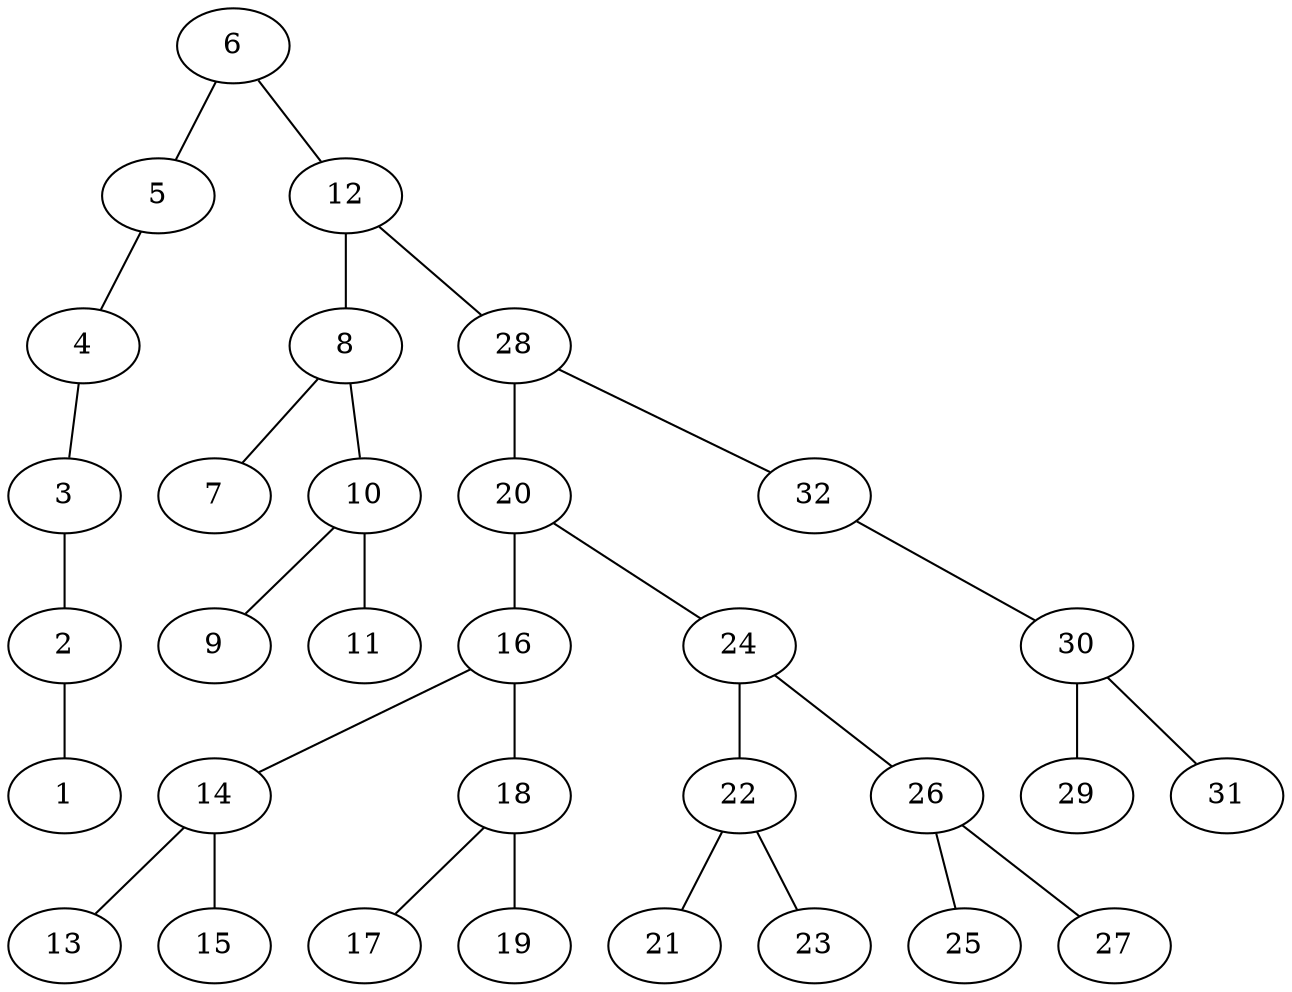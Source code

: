 graph find_6{
6 -- 5;
5 -- 4;
4 -- 3;
3 -- 2;
2 -- 1;
6 -- 12;
12 -- 8;
8 -- 7;
8 -- 10;
10 -- 9;
10 -- 11;
12 -- 28;
28 -- 20;
20 -- 16;
16 -- 14;
14 -- 13;
14 -- 15;
16 -- 18;
18 -- 17;
18 -- 19;
20 -- 24;
24 -- 22;
22 -- 21;
22 -- 23;
24 -- 26;
26 -- 25;
26 -- 27;
28 -- 32;
32 -- 30;
30 -- 29;
30 -- 31;
}
